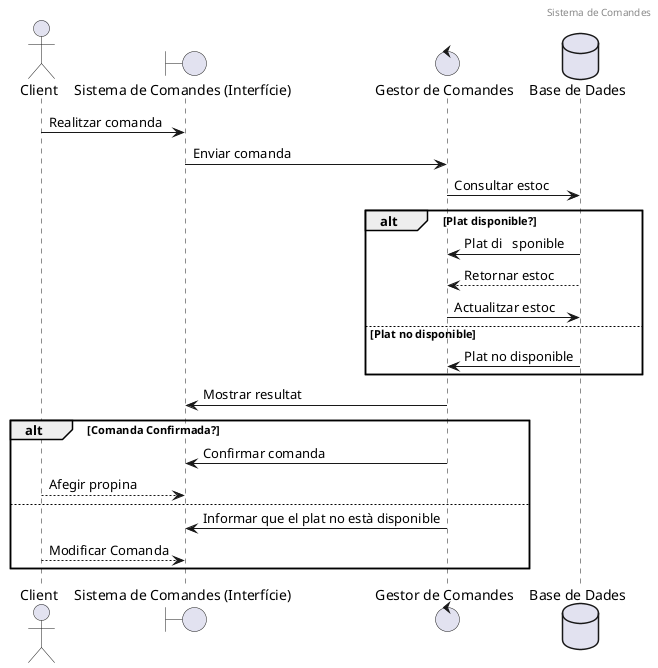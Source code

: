 @startuml
'https://plantuml.com/sequence-diagram

header Sistema de Comandes

actor Client
boundary "Sistema de Comandes (Interfície)" as UI
control "Gestor de Comandes" as Gestor
database "Base de Dades" as DB


Client -> UI: Realitzar comanda
UI -> Gestor: Enviar comanda
Gestor -> DB: Consultar estoc
alt Plat disponible?
    DB -> Gestor: Plat di   sponible
    DB --> Gestor: Retornar estoc
    Gestor -> DB: Actualitzar estoc
else Plat no disponible
    DB -> Gestor: Plat no disponible
end
Gestor -> UI: Mostrar resultat
 alt Comanda Confirmada?
    Gestor -> UI: Confirmar comanda
    Client --> UI: Afegir propina
 else
    Gestor -> UI: Informar que el plat no està disponible
    Client --> UI: Modificar Comanda
 end
@enduml

newpage
@startuml
actor Client
boundary "Sistema de Comandes (Interfície)" as UI
control "Gestor de Comandes" as Gestor
database "Base de Dades" as DB

Client -> UI: Seleccionar Plats
UI -> Gestor: Enviar Plats
Gestor -> DB: Consultar estoc
alt Plat disponible?
    DB -> Gestor: Plat disponible
    DB --> Gestor: Retornar estoc
    Gestor -> DB: Actualitzar estoc
else Plat no disponible
    DB -> Gestor: Plat no disponible
end
Gestor -> UI: Mostrar resultat
@enduml

newpage

@startuml

actor Cuiner
boundary "Sistema de Comandes (Interfície)" as UI
control "Gestor de Comandes" as Gestor


Cuiner -> UI: Veure Comandes
UI -> Gestor: Consultar Comandes
alt Hi ha comandes??
    Gestor -> UI: Mostrar comandes Pendents
else
    Gestor -> UI: Mostrar Resultat
end

@enduml
newpage

@startuml

actor Repartidor
boundary "Sistema de Comandes (Interfície)" as UI
control "Gestor de Comandes" as Gestor

Repartidor -> UI: Comandes per entregar
UI -> Gestor: Consultar comandes
alt Hi ha comandes per lliurar?
 Gestor -> UI: Lliurar Comanda
else
  Gestor -> UI: No hi ha comandes
 end
@enduml

newpage

@startuml
actor Repartidor
boundary "Sistema de Comandes (Interfície)" as UI
control "Gestor de Comandes" as Gestor

Repartidor -> UI: Notificar entregar
UI -> Gestor: Consultar entregar
alt Entregat correctament?
 Gestor -> UI: Comanda Entregada
else
  Gestor -> UI: Comanda no entregada
 end


@enduml
